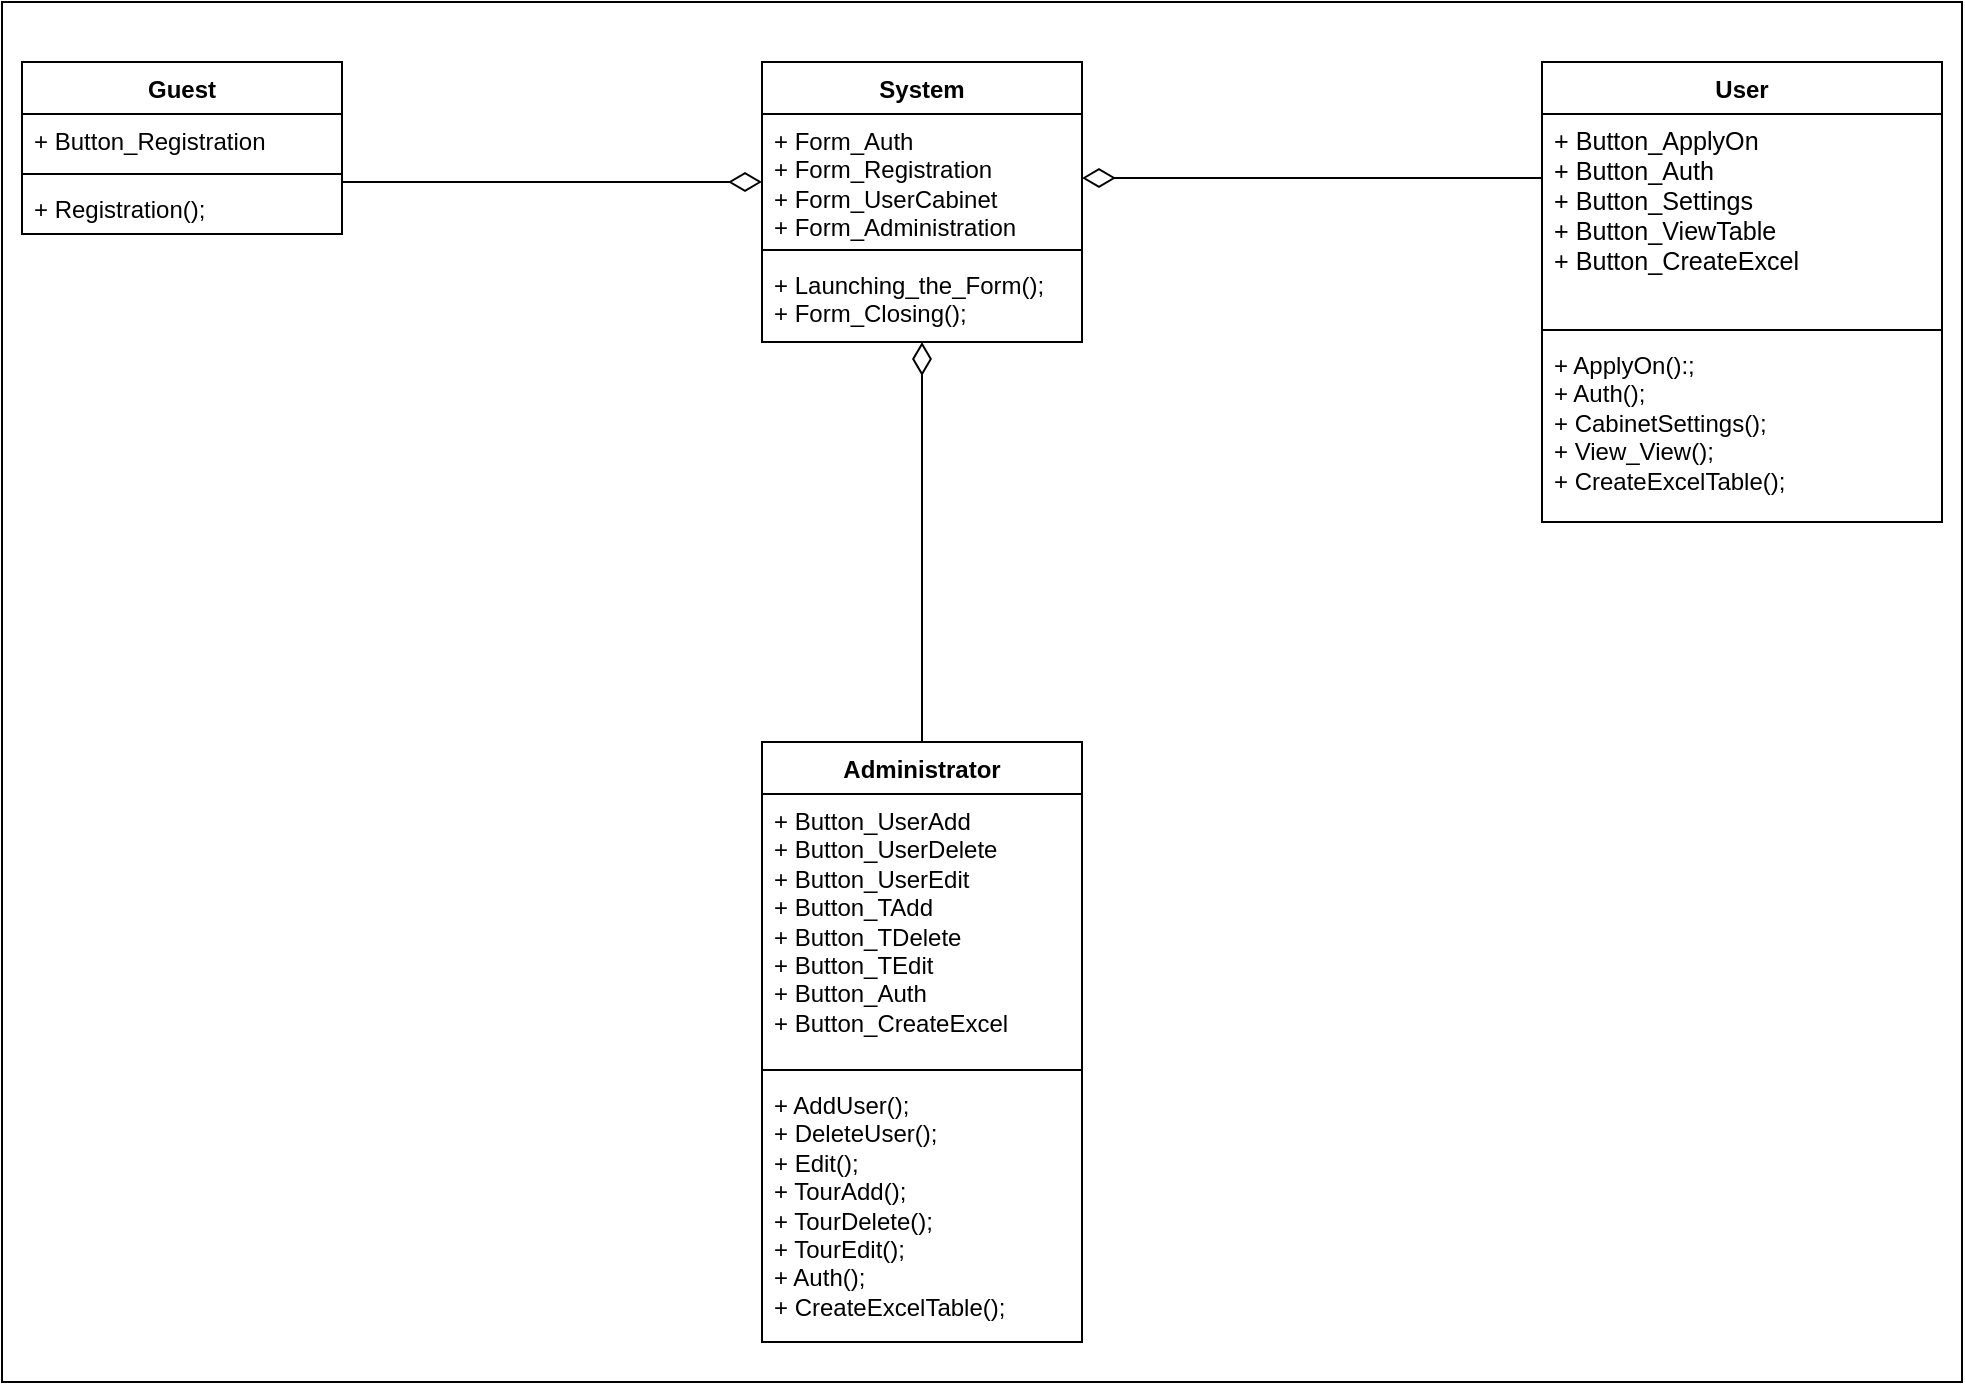 <mxfile version="27.0.6">
  <diagram name="Страница — 1" id="R8fGcSXPEDaAYdbWEf7H">
    <mxGraphModel dx="1251" dy="817" grid="1" gridSize="10" guides="1" tooltips="1" connect="1" arrows="1" fold="1" page="1" pageScale="1" pageWidth="1169" pageHeight="827" math="0" shadow="0">
      <root>
        <mxCell id="0" />
        <mxCell id="1" parent="0" />
        <mxCell id="ItV3FQNscdhAU02XCBLJ-20" value="" style="rounded=0;whiteSpace=wrap;html=1;" vertex="1" parent="1">
          <mxGeometry x="150" y="10" width="980" height="690" as="geometry" />
        </mxCell>
        <mxCell id="ItV3FQNscdhAU02XCBLJ-1" value="Administrator" style="swimlane;fontStyle=1;align=center;verticalAlign=top;childLayout=stackLayout;horizontal=1;startSize=26;horizontalStack=0;resizeParent=1;resizeParentMax=0;resizeLast=0;collapsible=1;marginBottom=0;whiteSpace=wrap;html=1;" vertex="1" parent="1">
          <mxGeometry x="530" y="380" width="160" height="300" as="geometry" />
        </mxCell>
        <mxCell id="ItV3FQNscdhAU02XCBLJ-2" value="+ Button_UserAdd&lt;div&gt;+ Button_UserDelete&lt;br&gt;+ Button_UserEdit&lt;br&gt;+ Button_TAdd&lt;br&gt;+ Button_TDelete&lt;br&gt;+ Button_TEdit&lt;br&gt;+ Button_Auth&lt;br&gt;+ Button_CreateExcel&lt;/div&gt;" style="text;strokeColor=none;fillColor=none;align=left;verticalAlign=top;spacingLeft=4;spacingRight=4;overflow=hidden;rotatable=0;points=[[0,0.5],[1,0.5]];portConstraint=eastwest;whiteSpace=wrap;html=1;" vertex="1" parent="ItV3FQNscdhAU02XCBLJ-1">
          <mxGeometry y="26" width="160" height="134" as="geometry" />
        </mxCell>
        <mxCell id="ItV3FQNscdhAU02XCBLJ-3" value="" style="line;strokeWidth=1;fillColor=none;align=left;verticalAlign=middle;spacingTop=-1;spacingLeft=3;spacingRight=3;rotatable=0;labelPosition=right;points=[];portConstraint=eastwest;strokeColor=inherit;" vertex="1" parent="ItV3FQNscdhAU02XCBLJ-1">
          <mxGeometry y="160" width="160" height="8" as="geometry" />
        </mxCell>
        <mxCell id="ItV3FQNscdhAU02XCBLJ-4" value="+ AddUser();&lt;div&gt;+ DeleteUser();&lt;br&gt;+ Edit();&lt;br&gt;+ TourAdd();&lt;/div&gt;&lt;div&gt;+ TourDelete();&lt;/div&gt;&lt;div&gt;+ TourEdit();&lt;br&gt;+ Auth();&lt;br&gt;+ CreateExcelTable();&lt;/div&gt;" style="text;strokeColor=none;fillColor=none;align=left;verticalAlign=top;spacingLeft=4;spacingRight=4;overflow=hidden;rotatable=0;points=[[0,0.5],[1,0.5]];portConstraint=eastwest;whiteSpace=wrap;html=1;" vertex="1" parent="ItV3FQNscdhAU02XCBLJ-1">
          <mxGeometry y="168" width="160" height="132" as="geometry" />
        </mxCell>
        <mxCell id="ItV3FQNscdhAU02XCBLJ-5" value="User" style="swimlane;fontStyle=1;align=center;verticalAlign=top;childLayout=stackLayout;horizontal=1;startSize=26;horizontalStack=0;resizeParent=1;resizeParentMax=0;resizeLast=0;collapsible=1;marginBottom=0;whiteSpace=wrap;html=1;" vertex="1" parent="1">
          <mxGeometry x="920" y="40" width="200" height="230" as="geometry" />
        </mxCell>
        <mxCell id="ItV3FQNscdhAU02XCBLJ-6" value="&lt;pre style=&quot;font-family: var(--ds-font-family-code); overflow: auto; padding: calc(var(--ds-md-zoom)*8px)calc(var(--ds-md-zoom)*12px); text-wrap-mode: wrap; word-break: break-all; font-size: 12.573px; margin-top: 0px !important; margin-bottom: 0px !important;&quot;&gt;&lt;font style=&quot;color: rgb(0, 0, 0);&quot;&gt;+ Button_ApplyOn&lt;br&gt;+ Button_Auth&lt;br&gt;+ Button_Settings&lt;br&gt;+ Button_ViewTable&lt;br/&gt;+ Button_CreateExcel&lt;/font&gt;&lt;/pre&gt;" style="text;strokeColor=none;fillColor=none;align=left;verticalAlign=top;spacingLeft=4;spacingRight=4;overflow=hidden;rotatable=0;points=[[0,0.5],[1,0.5]];portConstraint=eastwest;whiteSpace=wrap;html=1;" vertex="1" parent="ItV3FQNscdhAU02XCBLJ-5">
          <mxGeometry y="26" width="200" height="104" as="geometry" />
        </mxCell>
        <mxCell id="ItV3FQNscdhAU02XCBLJ-7" value="" style="line;strokeWidth=1;fillColor=none;align=left;verticalAlign=middle;spacingTop=-1;spacingLeft=3;spacingRight=3;rotatable=0;labelPosition=right;points=[];portConstraint=eastwest;strokeColor=inherit;" vertex="1" parent="ItV3FQNscdhAU02XCBLJ-5">
          <mxGeometry y="130" width="200" height="8" as="geometry" />
        </mxCell>
        <mxCell id="ItV3FQNscdhAU02XCBLJ-8" value="+ ApplyOn():;&lt;div&gt;+ Auth();&lt;/div&gt;&lt;div&gt;+ CabinetSettings();&lt;/div&gt;&lt;div&gt;+ View_View();&lt;/div&gt;&lt;div&gt;+ CreateExcelTable();&lt;/div&gt;&lt;div&gt;&lt;br&gt;&lt;/div&gt;" style="text;strokeColor=none;fillColor=none;align=left;verticalAlign=top;spacingLeft=4;spacingRight=4;overflow=hidden;rotatable=0;points=[[0,0.5],[1,0.5]];portConstraint=eastwest;whiteSpace=wrap;html=1;" vertex="1" parent="ItV3FQNscdhAU02XCBLJ-5">
          <mxGeometry y="138" width="200" height="92" as="geometry" />
        </mxCell>
        <mxCell id="ItV3FQNscdhAU02XCBLJ-9" value="System" style="swimlane;fontStyle=1;align=center;verticalAlign=top;childLayout=stackLayout;horizontal=1;startSize=26;horizontalStack=0;resizeParent=1;resizeParentMax=0;resizeLast=0;collapsible=1;marginBottom=0;whiteSpace=wrap;html=1;" vertex="1" parent="1">
          <mxGeometry x="530" y="40" width="160" height="140" as="geometry" />
        </mxCell>
        <mxCell id="ItV3FQNscdhAU02XCBLJ-10" value="+ Form_Auth&lt;br&gt;+ Form_Registration&lt;div&gt;+ Form_UserCabinet&lt;br&gt;+ Form_Administration&lt;/div&gt;" style="text;strokeColor=none;fillColor=none;align=left;verticalAlign=top;spacingLeft=4;spacingRight=4;overflow=hidden;rotatable=0;points=[[0,0.5],[1,0.5]];portConstraint=eastwest;whiteSpace=wrap;html=1;" vertex="1" parent="ItV3FQNscdhAU02XCBLJ-9">
          <mxGeometry y="26" width="160" height="64" as="geometry" />
        </mxCell>
        <mxCell id="ItV3FQNscdhAU02XCBLJ-11" value="" style="line;strokeWidth=1;fillColor=none;align=left;verticalAlign=middle;spacingTop=-1;spacingLeft=3;spacingRight=3;rotatable=0;labelPosition=right;points=[];portConstraint=eastwest;strokeColor=inherit;" vertex="1" parent="ItV3FQNscdhAU02XCBLJ-9">
          <mxGeometry y="90" width="160" height="8" as="geometry" />
        </mxCell>
        <mxCell id="ItV3FQNscdhAU02XCBLJ-12" value="+ Launching_the_Form();&lt;div&gt;+ Form_Closing();&lt;/div&gt;" style="text;strokeColor=none;fillColor=none;align=left;verticalAlign=top;spacingLeft=4;spacingRight=4;overflow=hidden;rotatable=0;points=[[0,0.5],[1,0.5]];portConstraint=eastwest;whiteSpace=wrap;html=1;" vertex="1" parent="ItV3FQNscdhAU02XCBLJ-9">
          <mxGeometry y="98" width="160" height="42" as="geometry" />
        </mxCell>
        <mxCell id="ItV3FQNscdhAU02XCBLJ-13" value="Guest" style="swimlane;fontStyle=1;align=center;verticalAlign=top;childLayout=stackLayout;horizontal=1;startSize=26;horizontalStack=0;resizeParent=1;resizeParentMax=0;resizeLast=0;collapsible=1;marginBottom=0;whiteSpace=wrap;html=1;" vertex="1" parent="1">
          <mxGeometry x="160" y="40" width="160" height="86" as="geometry" />
        </mxCell>
        <mxCell id="ItV3FQNscdhAU02XCBLJ-14" value="+ Button_Registration" style="text;strokeColor=none;fillColor=none;align=left;verticalAlign=top;spacingLeft=4;spacingRight=4;overflow=hidden;rotatable=0;points=[[0,0.5],[1,0.5]];portConstraint=eastwest;whiteSpace=wrap;html=1;" vertex="1" parent="ItV3FQNscdhAU02XCBLJ-13">
          <mxGeometry y="26" width="160" height="26" as="geometry" />
        </mxCell>
        <mxCell id="ItV3FQNscdhAU02XCBLJ-15" value="" style="line;strokeWidth=1;fillColor=none;align=left;verticalAlign=middle;spacingTop=-1;spacingLeft=3;spacingRight=3;rotatable=0;labelPosition=right;points=[];portConstraint=eastwest;strokeColor=inherit;" vertex="1" parent="ItV3FQNscdhAU02XCBLJ-13">
          <mxGeometry y="52" width="160" height="8" as="geometry" />
        </mxCell>
        <mxCell id="ItV3FQNscdhAU02XCBLJ-16" value="+ Registration();" style="text;strokeColor=none;fillColor=none;align=left;verticalAlign=top;spacingLeft=4;spacingRight=4;overflow=hidden;rotatable=0;points=[[0,0.5],[1,0.5]];portConstraint=eastwest;whiteSpace=wrap;html=1;" vertex="1" parent="ItV3FQNscdhAU02XCBLJ-13">
          <mxGeometry y="60" width="160" height="26" as="geometry" />
        </mxCell>
        <mxCell id="ItV3FQNscdhAU02XCBLJ-17" value="" style="endArrow=diamondThin;html=1;rounded=0;exitX=0;exitY=0.5;exitDx=0;exitDy=0;endFill=0;strokeWidth=1;targetPerimeterSpacing=0;endSize=14;" edge="1" parent="1">
          <mxGeometry width="50" height="50" relative="1" as="geometry">
            <mxPoint x="320" y="100" as="sourcePoint" />
            <mxPoint x="530" y="100" as="targetPoint" />
          </mxGeometry>
        </mxCell>
        <mxCell id="ItV3FQNscdhAU02XCBLJ-19" value="" style="endArrow=diamondThin;html=1;rounded=0;entryX=0.5;entryY=0;entryDx=0;entryDy=0;exitX=0.5;exitY=0;exitDx=0;exitDy=0;endFill=0;strokeWidth=1;targetPerimeterSpacing=0;endSize=14;" edge="1" parent="1" source="ItV3FQNscdhAU02XCBLJ-1">
          <mxGeometry width="50" height="50" relative="1" as="geometry">
            <mxPoint x="460" y="280" as="sourcePoint" />
            <mxPoint x="610" y="180" as="targetPoint" />
          </mxGeometry>
        </mxCell>
        <mxCell id="ItV3FQNscdhAU02XCBLJ-18" value="" style="endArrow=diamondThin;html=1;rounded=0;exitX=0;exitY=0.308;exitDx=0;exitDy=0;entryX=1;entryY=0.5;entryDx=0;entryDy=0;exitPerimeter=0;endFill=0;strokeWidth=1;targetPerimeterSpacing=0;endSize=14;" edge="1" parent="1" source="ItV3FQNscdhAU02XCBLJ-6" target="ItV3FQNscdhAU02XCBLJ-10">
          <mxGeometry width="50" height="50" relative="1" as="geometry">
            <mxPoint x="460" y="280" as="sourcePoint" />
            <mxPoint x="410" y="330" as="targetPoint" />
          </mxGeometry>
        </mxCell>
      </root>
    </mxGraphModel>
  </diagram>
</mxfile>
